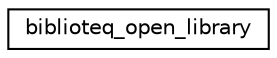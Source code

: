 digraph "Graphical Class Hierarchy"
{
 // LATEX_PDF_SIZE
  edge [fontname="Helvetica",fontsize="10",labelfontname="Helvetica",labelfontsize="10"];
  node [fontname="Helvetica",fontsize="10",shape=record];
  rankdir="LR";
  Node0 [label="biblioteq_open_library",height=0.2,width=0.4,color="black", fillcolor="white", style="filled",URL="$classbiblioteq__open__library.html",tooltip=" "];
}
